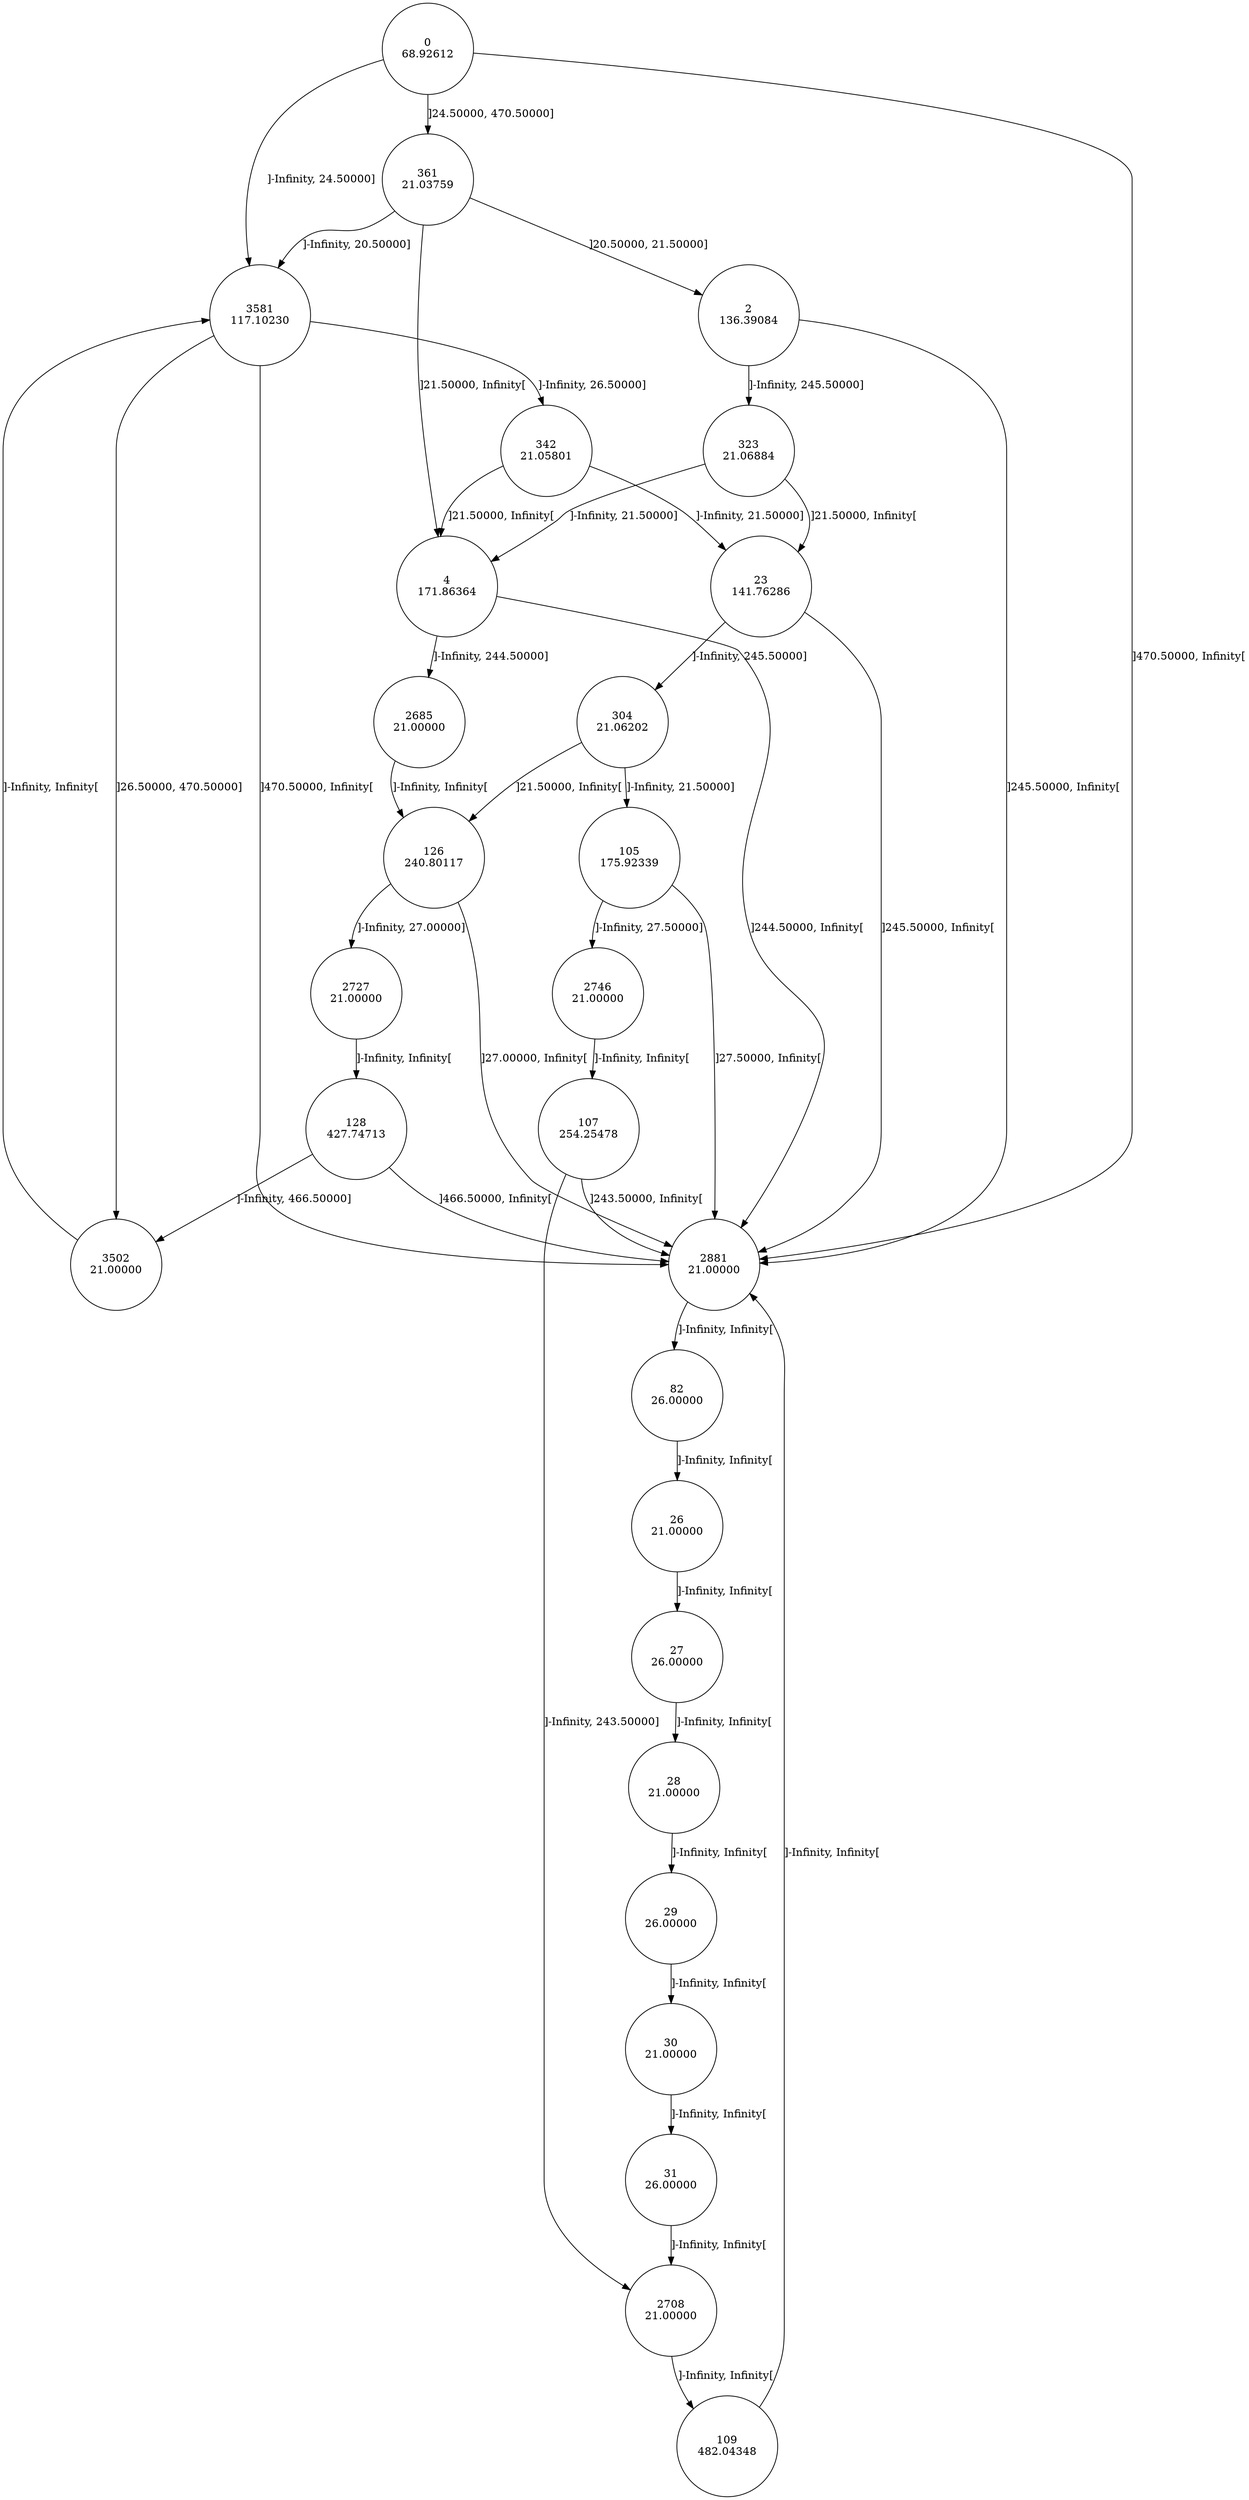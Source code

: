 digraph DFA {
0 [shape=circle, label="0\n68.92612"];
	0 -> 3581 [label="]-Infinity, 24.50000]"];
	0 -> 361 [label="]24.50000, 470.50000]"];
	0 -> 2881 [label="]470.50000, Infinity["];
2881 [shape=circle, label="2881\n21.00000"];
	2881 -> 82 [label="]-Infinity, Infinity["];
82 [shape=circle, label="82\n26.00000"];
	82 -> 26 [label="]-Infinity, Infinity["];
26 [shape=circle, label="26\n21.00000"];
	26 -> 27 [label="]-Infinity, Infinity["];
27 [shape=circle, label="27\n26.00000"];
	27 -> 28 [label="]-Infinity, Infinity["];
28 [shape=circle, label="28\n21.00000"];
	28 -> 29 [label="]-Infinity, Infinity["];
29 [shape=circle, label="29\n26.00000"];
	29 -> 30 [label="]-Infinity, Infinity["];
30 [shape=circle, label="30\n21.00000"];
	30 -> 31 [label="]-Infinity, Infinity["];
31 [shape=circle, label="31\n26.00000"];
	31 -> 2708 [label="]-Infinity, Infinity["];
2708 [shape=circle, label="2708\n21.00000"];
	2708 -> 109 [label="]-Infinity, Infinity["];
109 [shape=circle, label="109\n482.04348"];
	109 -> 2881 [label="]-Infinity, Infinity["];
361 [shape=circle, label="361\n21.03759"];
	361 -> 3581 [label="]-Infinity, 20.50000]"];
	361 -> 2 [label="]20.50000, 21.50000]"];
	361 -> 4 [label="]21.50000, Infinity["];
4 [shape=circle, label="4\n171.86364"];
	4 -> 2685 [label="]-Infinity, 244.50000]"];
	4 -> 2881 [label="]244.50000, Infinity["];
2685 [shape=circle, label="2685\n21.00000"];
	2685 -> 126 [label="]-Infinity, Infinity["];
126 [shape=circle, label="126\n240.80117"];
	126 -> 2727 [label="]-Infinity, 27.00000]"];
	126 -> 2881 [label="]27.00000, Infinity["];
2727 [shape=circle, label="2727\n21.00000"];
	2727 -> 128 [label="]-Infinity, Infinity["];
128 [shape=circle, label="128\n427.74713"];
	128 -> 3502 [label="]-Infinity, 466.50000]"];
	128 -> 2881 [label="]466.50000, Infinity["];
3502 [shape=circle, label="3502\n21.00000"];
	3502 -> 3581 [label="]-Infinity, Infinity["];
3581 [shape=circle, label="3581\n117.10230"];
	3581 -> 342 [label="]-Infinity, 26.50000]"];
	3581 -> 3502 [label="]26.50000, 470.50000]"];
	3581 -> 2881 [label="]470.50000, Infinity["];
342 [shape=circle, label="342\n21.05801"];
	342 -> 23 [label="]-Infinity, 21.50000]"];
	342 -> 4 [label="]21.50000, Infinity["];
23 [shape=circle, label="23\n141.76286"];
	23 -> 304 [label="]-Infinity, 245.50000]"];
	23 -> 2881 [label="]245.50000, Infinity["];
304 [shape=circle, label="304\n21.06202"];
	304 -> 105 [label="]-Infinity, 21.50000]"];
	304 -> 126 [label="]21.50000, Infinity["];
105 [shape=circle, label="105\n175.92339"];
	105 -> 2746 [label="]-Infinity, 27.50000]"];
	105 -> 2881 [label="]27.50000, Infinity["];
2746 [shape=circle, label="2746\n21.00000"];
	2746 -> 107 [label="]-Infinity, Infinity["];
107 [shape=circle, label="107\n254.25478"];
	107 -> 2708 [label="]-Infinity, 243.50000]"];
	107 -> 2881 [label="]243.50000, Infinity["];
2 [shape=circle, label="2\n136.39084"];
	2 -> 323 [label="]-Infinity, 245.50000]"];
	2 -> 2881 [label="]245.50000, Infinity["];
323 [shape=circle, label="323\n21.06884"];
	323 -> 4 [label="]-Infinity, 21.50000]"];
	323 -> 23 [label="]21.50000, Infinity["];
}